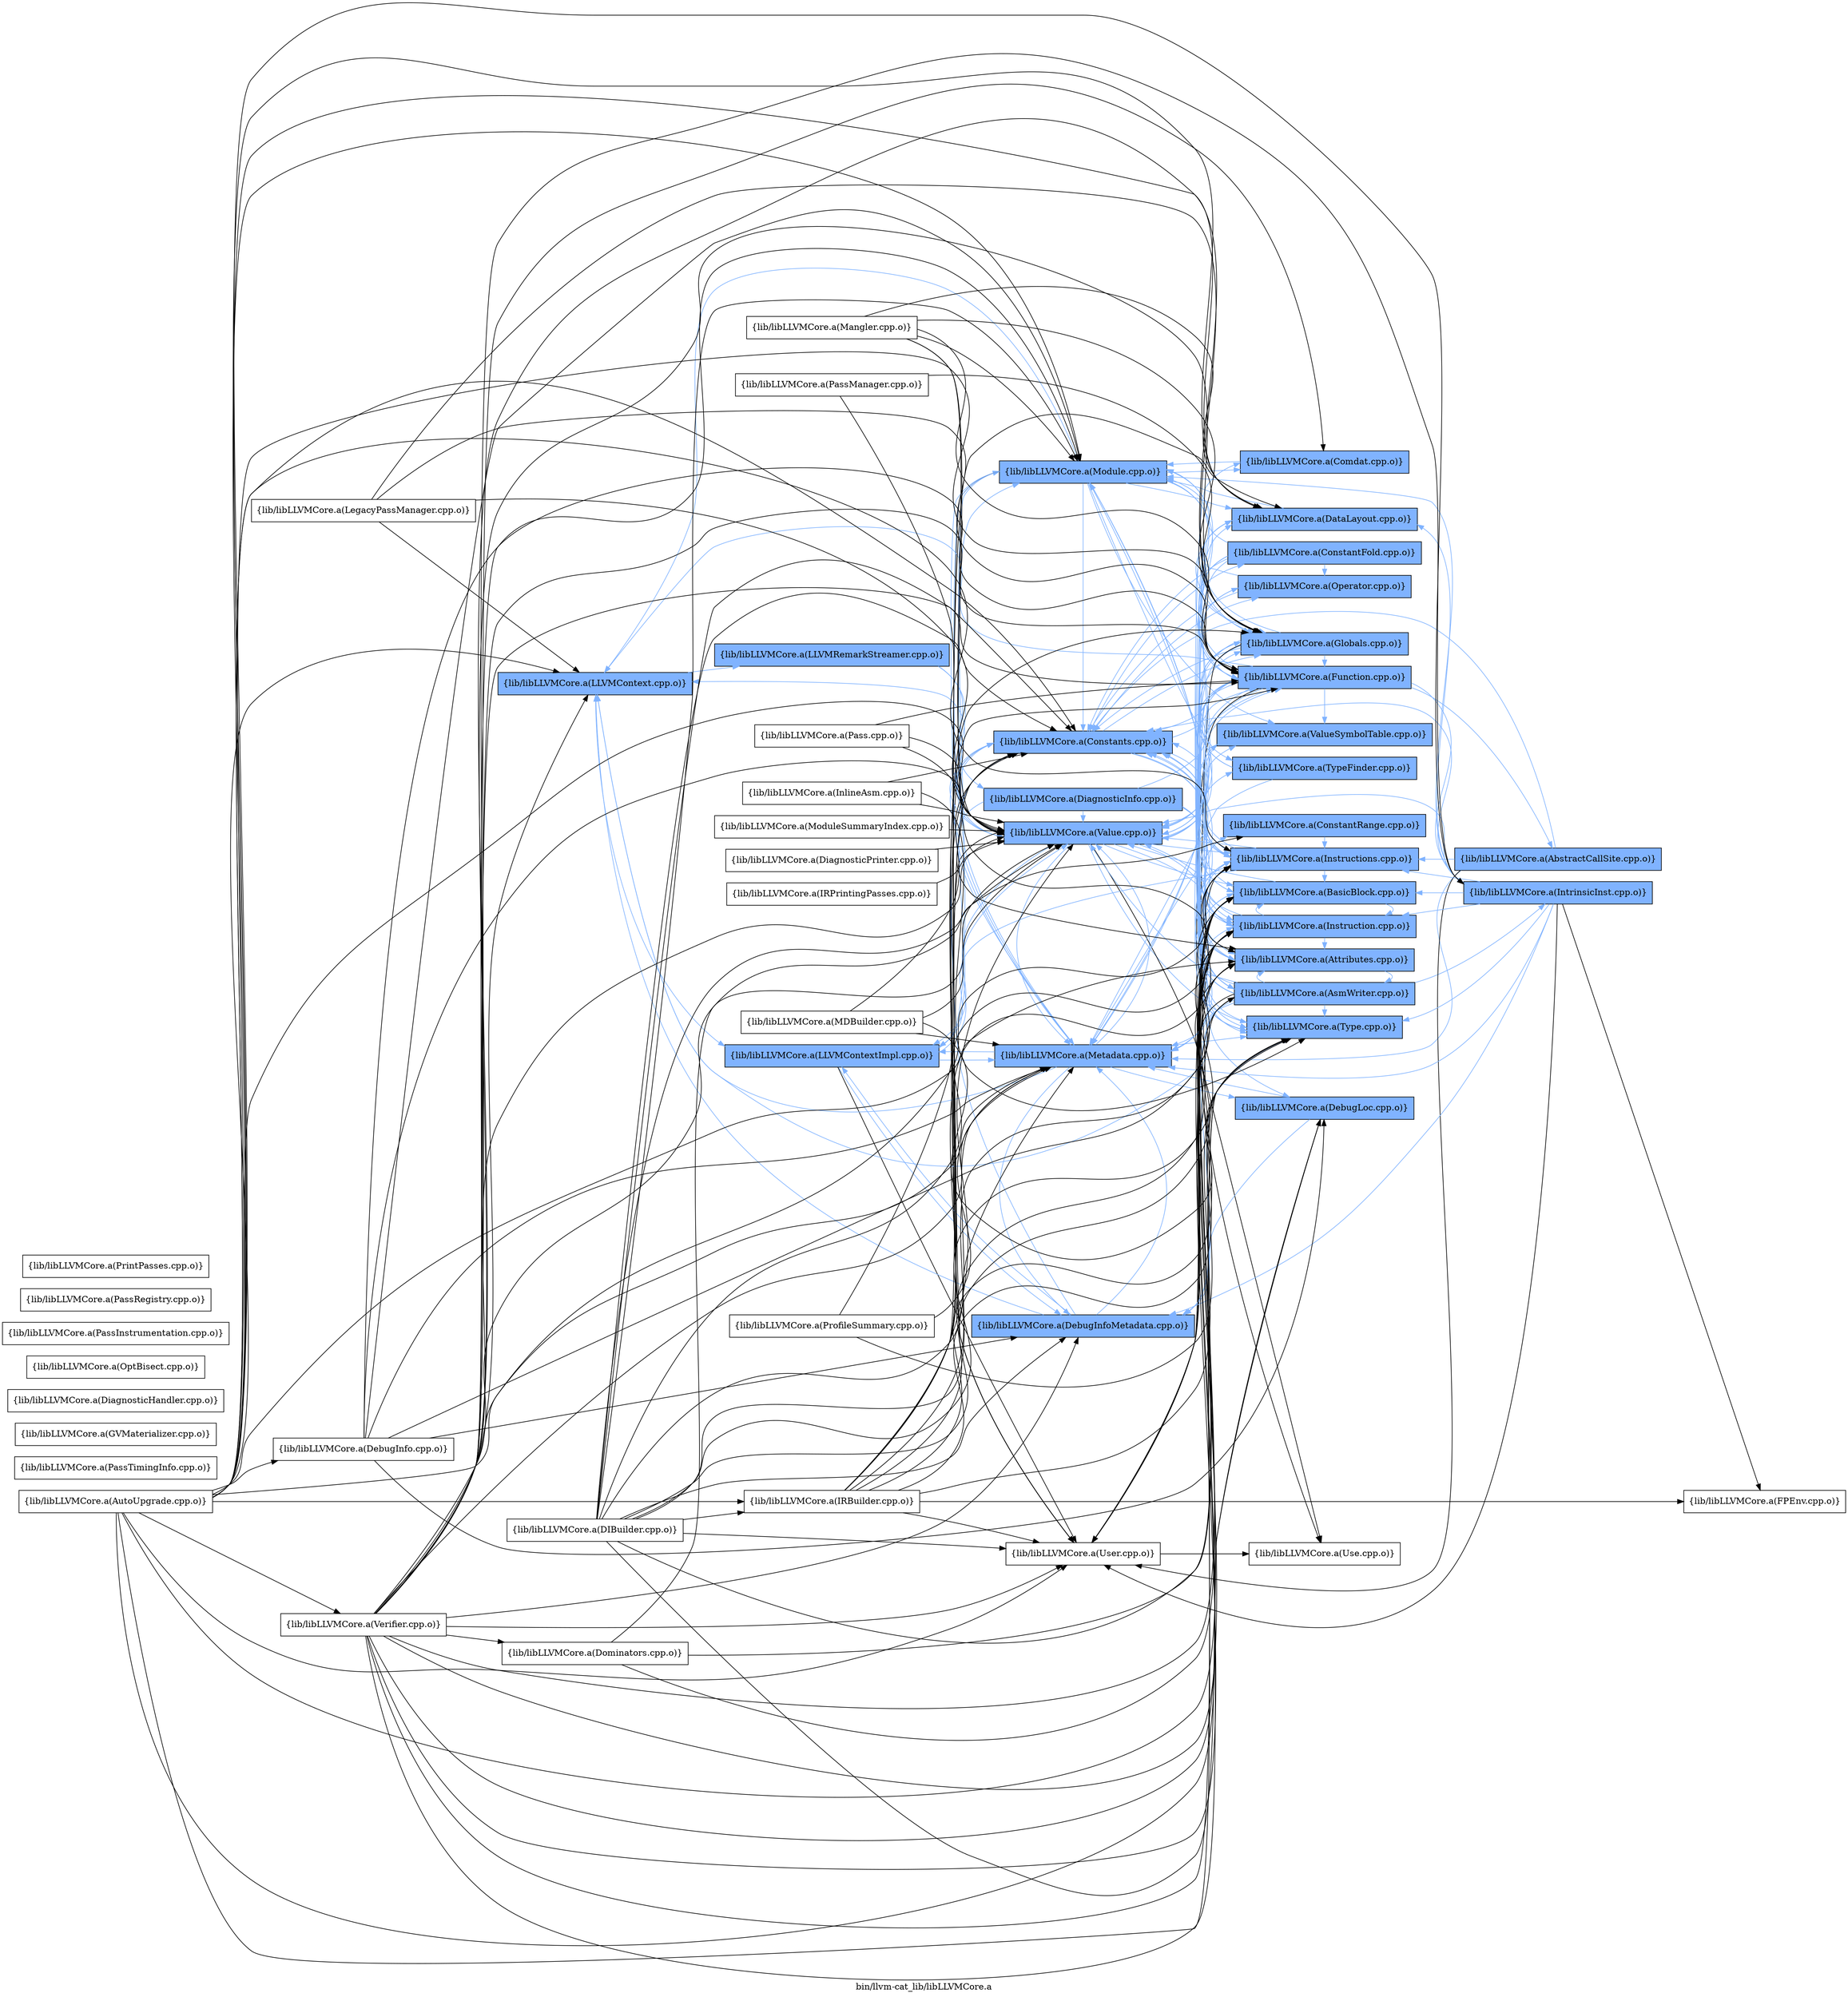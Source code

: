 digraph "bin/llvm-cat_lib/libLLVMCore.a" {
	label="bin/llvm-cat_lib/libLLVMCore.a";
	rankdir=LR;
	{ rank=same; Node0x55adaf426948;  }
	{ rank=same; Node0x55adaf425048; Node0x55adaf424e18;  }
	{ rank=same; Node0x55adaf4279d8; Node0x55adaf4217b8; Node0x55adaf4283d8; Node0x55adaf4286a8; Node0x55adaf422708; Node0x55adaf421f38; Node0x55adaf421128;  }
	{ rank=same; Node0x55adaf427d48; Node0x55adaf422de8; Node0x55adaf424058; Node0x55adaf422c58; Node0x55adaf422078; Node0x55adaf4267b8; Node0x55adaf425f98; Node0x55adaf4281f8; Node0x55adaf420958; Node0x55adaf429418; Node0x55adaf4275c8; Node0x55adaf425e08; Node0x55adaf422b18; Node0x55adaf426588; Node0x55adaf420228; Node0x55adaf41fd78; Node0x55adaf421268;  }
	{ rank=same; Node0x55adaf422168; Node0x55adaf426718;  }
	{ rank=same; Node0x55adaf426948;  }
	{ rank=same; Node0x55adaf425048; Node0x55adaf424e18;  }
	{ rank=same; Node0x55adaf4279d8; Node0x55adaf4217b8; Node0x55adaf4283d8; Node0x55adaf4286a8; Node0x55adaf422708; Node0x55adaf421f38; Node0x55adaf421128;  }
	{ rank=same; Node0x55adaf427d48; Node0x55adaf422de8; Node0x55adaf424058; Node0x55adaf422c58; Node0x55adaf422078; Node0x55adaf4267b8; Node0x55adaf425f98; Node0x55adaf4281f8; Node0x55adaf420958; Node0x55adaf429418; Node0x55adaf4275c8; Node0x55adaf425e08; Node0x55adaf422b18; Node0x55adaf426588; Node0x55adaf420228; Node0x55adaf41fd78; Node0x55adaf421268;  }
	{ rank=same; Node0x55adaf422168; Node0x55adaf426718;  }

	Node0x55adaf426948 [shape=record,shape=box,group=1,style=filled,fillcolor="0.600000 0.5 1",label="{lib/libLLVMCore.a(LLVMContext.cpp.o)}"];
	Node0x55adaf426948 -> Node0x55adaf425048[color="0.600000 0.5 1"];
	Node0x55adaf426948 -> Node0x55adaf424e18[color="0.600000 0.5 1"];
	Node0x55adaf4286a8 [shape=record,shape=box,group=1,style=filled,fillcolor="0.600000 0.5 1",label="{lib/libLLVMCore.a(Module.cpp.o)}"];
	Node0x55adaf4286a8 -> Node0x55adaf429418[color="0.600000 0.5 1"];
	Node0x55adaf4286a8 -> Node0x55adaf4279d8[color="0.600000 0.5 1"];
	Node0x55adaf4286a8 -> Node0x55adaf4275c8[color="0.600000 0.5 1"];
	Node0x55adaf4286a8 -> Node0x55adaf422de8[color="0.600000 0.5 1"];
	Node0x55adaf4286a8 -> Node0x55adaf424058[color="0.600000 0.5 1"];
	Node0x55adaf4286a8 -> Node0x55adaf426948[color="0.600000 0.5 1"];
	Node0x55adaf4286a8 -> Node0x55adaf4283d8[color="0.600000 0.5 1"];
	Node0x55adaf4286a8 -> Node0x55adaf425f98[color="0.600000 0.5 1"];
	Node0x55adaf4286a8 -> Node0x55adaf425e08[color="0.600000 0.5 1"];
	Node0x55adaf4286a8 -> Node0x55adaf422708;
	Node0x55adaf4286a8 -> Node0x55adaf421f38[color="0.600000 0.5 1"];
	Node0x55adaf4286a8 -> Node0x55adaf422b18[color="0.600000 0.5 1"];
	Node0x55adaf4258b8 [shape=record,shape=box,group=0,label="{lib/libLLVMCore.a(PassTimingInfo.cpp.o)}"];
	Node0x55adaf420228 [shape=record,shape=box,group=1,style=filled,fillcolor="0.600000 0.5 1",label="{lib/libLLVMCore.a(Attributes.cpp.o)}"];
	Node0x55adaf420228 -> Node0x55adaf421268[color="0.600000 0.5 1"];
	Node0x55adaf420228 -> Node0x55adaf422de8[color="0.600000 0.5 1"];
	Node0x55adaf41f5a8 [shape=record,shape=box,group=0,label="{lib/libLLVMCore.a(AutoUpgrade.cpp.o)}"];
	Node0x55adaf41f5a8 -> Node0x55adaf420228;
	Node0x55adaf41f5a8 -> Node0x55adaf41fd78;
	Node0x55adaf41f5a8 -> Node0x55adaf4279d8;
	Node0x55adaf41f5a8 -> Node0x55adaf4275c8;
	Node0x55adaf41f5a8 -> Node0x55adaf4266c8;
	Node0x55adaf41f5a8 -> Node0x55adaf422de8;
	Node0x55adaf41f5a8 -> Node0x55adaf424058;
	Node0x55adaf41f5a8 -> Node0x55adaf423478;
	Node0x55adaf41f5a8 -> Node0x55adaf422c58;
	Node0x55adaf41f5a8 -> Node0x55adaf422078;
	Node0x55adaf41f5a8 -> Node0x55adaf426718;
	Node0x55adaf41f5a8 -> Node0x55adaf426948;
	Node0x55adaf41f5a8 -> Node0x55adaf4283d8;
	Node0x55adaf41f5a8 -> Node0x55adaf4286a8;
	Node0x55adaf41f5a8 -> Node0x55adaf425f98;
	Node0x55adaf41f5a8 -> Node0x55adaf422708;
	Node0x55adaf41f5a8 -> Node0x55adaf421f38;
	Node0x55adaf41f5a8 -> Node0x55adaf423838;
	Node0x55adaf41fd78 [shape=record,shape=box,group=1,style=filled,fillcolor="0.600000 0.5 1",label="{lib/libLLVMCore.a(BasicBlock.cpp.o)}"];
	Node0x55adaf41fd78 -> Node0x55adaf4279d8[color="0.600000 0.5 1"];
	Node0x55adaf41fd78 -> Node0x55adaf422c58[color="0.600000 0.5 1"];
	Node0x55adaf41fd78 -> Node0x55adaf4283d8[color="0.600000 0.5 1"];
	Node0x55adaf41fd78 -> Node0x55adaf425f98[color="0.600000 0.5 1"];
	Node0x55adaf41fd78 -> Node0x55adaf422708;
	Node0x55adaf41fd78 -> Node0x55adaf421f38[color="0.600000 0.5 1"];
	Node0x55adaf41fd78 -> Node0x55adaf422b18[color="0.600000 0.5 1"];
	Node0x55adaf4281f8 [shape=record,shape=box,group=1,style=filled,fillcolor="0.600000 0.5 1",label="{lib/libLLVMCore.a(ConstantRange.cpp.o)}"];
	Node0x55adaf4281f8 -> Node0x55adaf422078[color="0.600000 0.5 1"];
	Node0x55adaf4279d8 [shape=record,shape=box,group=1,style=filled,fillcolor="0.600000 0.5 1",label="{lib/libLLVMCore.a(Constants.cpp.o)}"];
	Node0x55adaf4279d8 -> Node0x55adaf427d48[color="0.600000 0.5 1"];
	Node0x55adaf4279d8 -> Node0x55adaf422de8[color="0.600000 0.5 1"];
	Node0x55adaf4279d8 -> Node0x55adaf424058[color="0.600000 0.5 1"];
	Node0x55adaf4279d8 -> Node0x55adaf422c58[color="0.600000 0.5 1"];
	Node0x55adaf4279d8 -> Node0x55adaf422078[color="0.600000 0.5 1"];
	Node0x55adaf4279d8 -> Node0x55adaf4267b8[color="0.600000 0.5 1"];
	Node0x55adaf4279d8 -> Node0x55adaf425f98[color="0.600000 0.5 1"];
	Node0x55adaf4279d8 -> Node0x55adaf422708;
	Node0x55adaf4279d8 -> Node0x55adaf421f38[color="0.600000 0.5 1"];
	Node0x55adaf4275c8 [shape=record,shape=box,group=1,style=filled,fillcolor="0.600000 0.5 1",label="{lib/libLLVMCore.a(DataLayout.cpp.o)}"];
	Node0x55adaf4275c8 -> Node0x55adaf424058[color="0.600000 0.5 1"];
	Node0x55adaf4275c8 -> Node0x55adaf4286a8[color="0.600000 0.5 1"];
	Node0x55adaf4275c8 -> Node0x55adaf425f98[color="0.600000 0.5 1"];
	Node0x55adaf4266c8 [shape=record,shape=box,group=0,label="{lib/libLLVMCore.a(DebugInfo.cpp.o)}"];
	Node0x55adaf4266c8 -> Node0x55adaf4217b8;
	Node0x55adaf4266c8 -> Node0x55adaf420958;
	Node0x55adaf4266c8 -> Node0x55adaf422de8;
	Node0x55adaf4266c8 -> Node0x55adaf422c58;
	Node0x55adaf4266c8 -> Node0x55adaf4283d8;
	Node0x55adaf4266c8 -> Node0x55adaf4286a8;
	Node0x55adaf4266c8 -> Node0x55adaf421f38;
	Node0x55adaf4217b8 [shape=record,shape=box,group=1,style=filled,fillcolor="0.600000 0.5 1",label="{lib/libLLVMCore.a(DebugInfoMetadata.cpp.o)}"];
	Node0x55adaf4217b8 -> Node0x55adaf4279d8[color="0.600000 0.5 1"];
	Node0x55adaf4217b8 -> Node0x55adaf426948[color="0.600000 0.5 1"];
	Node0x55adaf4217b8 -> Node0x55adaf425048[color="0.600000 0.5 1"];
	Node0x55adaf4217b8 -> Node0x55adaf4283d8[color="0.600000 0.5 1"];
	Node0x55adaf4217b8 -> Node0x55adaf425f98[color="0.600000 0.5 1"];
	Node0x55adaf420958 [shape=record,shape=box,group=1,style=filled,fillcolor="0.600000 0.5 1",label="{lib/libLLVMCore.a(DebugLoc.cpp.o)}"];
	Node0x55adaf420958 -> Node0x55adaf4217b8[color="0.600000 0.5 1"];
	Node0x55adaf420958 -> Node0x55adaf4283d8[color="0.600000 0.5 1"];
	Node0x55adaf422de8 [shape=record,shape=box,group=1,style=filled,fillcolor="0.600000 0.5 1",label="{lib/libLLVMCore.a(Function.cpp.o)}"];
	Node0x55adaf422de8 -> Node0x55adaf420228[color="0.600000 0.5 1"];
	Node0x55adaf422de8 -> Node0x55adaf41fd78[color="0.600000 0.5 1"];
	Node0x55adaf422de8 -> Node0x55adaf4279d8[color="0.600000 0.5 1"];
	Node0x55adaf422de8 -> Node0x55adaf4275c8[color="0.600000 0.5 1"];
	Node0x55adaf422de8 -> Node0x55adaf422168[color="0.600000 0.5 1"];
	Node0x55adaf422de8 -> Node0x55adaf422078[color="0.600000 0.5 1"];
	Node0x55adaf422de8 -> Node0x55adaf426718[color="0.600000 0.5 1"];
	Node0x55adaf422de8 -> Node0x55adaf426948[color="0.600000 0.5 1"];
	Node0x55adaf422de8 -> Node0x55adaf4283d8[color="0.600000 0.5 1"];
	Node0x55adaf422de8 -> Node0x55adaf4286a8[color="0.600000 0.5 1"];
	Node0x55adaf422de8 -> Node0x55adaf425f98[color="0.600000 0.5 1"];
	Node0x55adaf422de8 -> Node0x55adaf422708;
	Node0x55adaf422de8 -> Node0x55adaf421f38[color="0.600000 0.5 1"];
	Node0x55adaf422de8 -> Node0x55adaf422b18[color="0.600000 0.5 1"];
	Node0x55adaf422578 [shape=record,shape=box,group=0,label="{lib/libLLVMCore.a(GVMaterializer.cpp.o)}"];
	Node0x55adaf424058 [shape=record,shape=box,group=1,style=filled,fillcolor="0.600000 0.5 1",label="{lib/libLLVMCore.a(Globals.cpp.o)}"];
	Node0x55adaf424058 -> Node0x55adaf4279d8[color="0.600000 0.5 1"];
	Node0x55adaf424058 -> Node0x55adaf422de8[color="0.600000 0.5 1"];
	Node0x55adaf424058 -> Node0x55adaf4283d8[color="0.600000 0.5 1"];
	Node0x55adaf424058 -> Node0x55adaf4286a8[color="0.600000 0.5 1"];
	Node0x55adaf424058 -> Node0x55adaf425f98[color="0.600000 0.5 1"];
	Node0x55adaf424058 -> Node0x55adaf422708;
	Node0x55adaf424058 -> Node0x55adaf421f38[color="0.600000 0.5 1"];
	Node0x55adaf425548 [shape=record,shape=box,group=0,label="{lib/libLLVMCore.a(InlineAsm.cpp.o)}"];
	Node0x55adaf425548 -> Node0x55adaf4279d8;
	Node0x55adaf425548 -> Node0x55adaf425f98;
	Node0x55adaf425548 -> Node0x55adaf421f38;
	Node0x55adaf422c58 [shape=record,shape=box,group=1,style=filled,fillcolor="0.600000 0.5 1",label="{lib/libLLVMCore.a(Instruction.cpp.o)}"];
	Node0x55adaf422c58 -> Node0x55adaf420228[color="0.600000 0.5 1"];
	Node0x55adaf422c58 -> Node0x55adaf41fd78[color="0.600000 0.5 1"];
	Node0x55adaf422c58 -> Node0x55adaf4279d8[color="0.600000 0.5 1"];
	Node0x55adaf422c58 -> Node0x55adaf422078[color="0.600000 0.5 1"];
	Node0x55adaf422c58 -> Node0x55adaf4283d8[color="0.600000 0.5 1"];
	Node0x55adaf422c58 -> Node0x55adaf422708;
	Node0x55adaf422c58 -> Node0x55adaf421f38[color="0.600000 0.5 1"];
	Node0x55adaf422078 [shape=record,shape=box,group=1,style=filled,fillcolor="0.600000 0.5 1",label="{lib/libLLVMCore.a(Instructions.cpp.o)}"];
	Node0x55adaf422078 -> Node0x55adaf420228[color="0.600000 0.5 1"];
	Node0x55adaf422078 -> Node0x55adaf41fd78[color="0.600000 0.5 1"];
	Node0x55adaf422078 -> Node0x55adaf4279d8[color="0.600000 0.5 1"];
	Node0x55adaf422078 -> Node0x55adaf4275c8[color="0.600000 0.5 1"];
	Node0x55adaf422078 -> Node0x55adaf422de8[color="0.600000 0.5 1"];
	Node0x55adaf422078 -> Node0x55adaf422c58[color="0.600000 0.5 1"];
	Node0x55adaf422078 -> Node0x55adaf425048[color="0.600000 0.5 1"];
	Node0x55adaf422078 -> Node0x55adaf4283d8[color="0.600000 0.5 1"];
	Node0x55adaf422078 -> Node0x55adaf4286a8[color="0.600000 0.5 1"];
	Node0x55adaf422078 -> Node0x55adaf425f98[color="0.600000 0.5 1"];
	Node0x55adaf422078 -> Node0x55adaf422708;
	Node0x55adaf422078 -> Node0x55adaf421f38[color="0.600000 0.5 1"];
	Node0x55adaf4283d8 [shape=record,shape=box,group=1,style=filled,fillcolor="0.600000 0.5 1",label="{lib/libLLVMCore.a(Metadata.cpp.o)}"];
	Node0x55adaf4283d8 -> Node0x55adaf4281f8[color="0.600000 0.5 1"];
	Node0x55adaf4283d8 -> Node0x55adaf4279d8[color="0.600000 0.5 1"];
	Node0x55adaf4283d8 -> Node0x55adaf4217b8[color="0.600000 0.5 1"];
	Node0x55adaf4283d8 -> Node0x55adaf420958[color="0.600000 0.5 1"];
	Node0x55adaf4283d8 -> Node0x55adaf426948[color="0.600000 0.5 1"];
	Node0x55adaf4283d8 -> Node0x55adaf425048[color="0.600000 0.5 1"];
	Node0x55adaf4283d8 -> Node0x55adaf4286a8[color="0.600000 0.5 1"];
	Node0x55adaf4283d8 -> Node0x55adaf425f98[color="0.600000 0.5 1"];
	Node0x55adaf4283d8 -> Node0x55adaf421f38[color="0.600000 0.5 1"];
	Node0x55adaf426d58 [shape=record,shape=box,group=0,label="{lib/libLLVMCore.a(ModuleSummaryIndex.cpp.o)}"];
	Node0x55adaf426d58 -> Node0x55adaf421f38;
	Node0x55adaf425f98 [shape=record,shape=box,group=1,style=filled,fillcolor="0.600000 0.5 1",label="{lib/libLLVMCore.a(Type.cpp.o)}"];
	Node0x55adaf425f98 -> Node0x55adaf4279d8[color="0.600000 0.5 1"];
	Node0x55adaf422708 [shape=record,shape=box,group=0,label="{lib/libLLVMCore.a(User.cpp.o)}"];
	Node0x55adaf422708 -> Node0x55adaf426588;
	Node0x55adaf421f38 [shape=record,shape=box,group=1,style=filled,fillcolor="0.600000 0.5 1",label="{lib/libLLVMCore.a(Value.cpp.o)}"];
	Node0x55adaf421f38 -> Node0x55adaf420228[color="0.600000 0.5 1"];
	Node0x55adaf421f38 -> Node0x55adaf41fd78[color="0.600000 0.5 1"];
	Node0x55adaf421f38 -> Node0x55adaf4279d8[color="0.600000 0.5 1"];
	Node0x55adaf421f38 -> Node0x55adaf4275c8[color="0.600000 0.5 1"];
	Node0x55adaf421f38 -> Node0x55adaf422de8[color="0.600000 0.5 1"];
	Node0x55adaf421f38 -> Node0x55adaf424058[color="0.600000 0.5 1"];
	Node0x55adaf421f38 -> Node0x55adaf422c58[color="0.600000 0.5 1"];
	Node0x55adaf421f38 -> Node0x55adaf422078[color="0.600000 0.5 1"];
	Node0x55adaf421f38 -> Node0x55adaf426948[color="0.600000 0.5 1"];
	Node0x55adaf421f38 -> Node0x55adaf425048[color="0.600000 0.5 1"];
	Node0x55adaf421f38 -> Node0x55adaf4283d8[color="0.600000 0.5 1"];
	Node0x55adaf421f38 -> Node0x55adaf425f98[color="0.600000 0.5 1"];
	Node0x55adaf421f38 -> Node0x55adaf426588;
	Node0x55adaf421f38 -> Node0x55adaf422708;
	Node0x55adaf421f38 -> Node0x55adaf422b18[color="0.600000 0.5 1"];
	Node0x55adaf423838 [shape=record,shape=box,group=0,label="{lib/libLLVMCore.a(Verifier.cpp.o)}"];
	Node0x55adaf423838 -> Node0x55adaf421268;
	Node0x55adaf423838 -> Node0x55adaf420228;
	Node0x55adaf423838 -> Node0x55adaf41fd78;
	Node0x55adaf423838 -> Node0x55adaf429418;
	Node0x55adaf423838 -> Node0x55adaf4281f8;
	Node0x55adaf423838 -> Node0x55adaf4279d8;
	Node0x55adaf423838 -> Node0x55adaf4275c8;
	Node0x55adaf423838 -> Node0x55adaf4217b8;
	Node0x55adaf423838 -> Node0x55adaf420958;
	Node0x55adaf423838 -> Node0x55adaf422de8;
	Node0x55adaf423838 -> Node0x55adaf424058;
	Node0x55adaf423838 -> Node0x55adaf422c58;
	Node0x55adaf423838 -> Node0x55adaf422078;
	Node0x55adaf423838 -> Node0x55adaf426718;
	Node0x55adaf423838 -> Node0x55adaf426948;
	Node0x55adaf423838 -> Node0x55adaf4283d8;
	Node0x55adaf423838 -> Node0x55adaf4286a8;
	Node0x55adaf423838 -> Node0x55adaf425f98;
	Node0x55adaf423838 -> Node0x55adaf422708;
	Node0x55adaf423838 -> Node0x55adaf421f38;
	Node0x55adaf423838 -> Node0x55adaf4242d8;
	Node0x55adaf426718 [shape=record,shape=box,group=1,style=filled,fillcolor="0.600000 0.5 1",label="{lib/libLLVMCore.a(IntrinsicInst.cpp.o)}"];
	Node0x55adaf426718 -> Node0x55adaf41fd78[color="0.600000 0.5 1"];
	Node0x55adaf426718 -> Node0x55adaf4279d8[color="0.600000 0.5 1"];
	Node0x55adaf426718 -> Node0x55adaf4275c8[color="0.600000 0.5 1"];
	Node0x55adaf426718 -> Node0x55adaf4217b8[color="0.600000 0.5 1"];
	Node0x55adaf426718 -> Node0x55adaf425318;
	Node0x55adaf426718 -> Node0x55adaf422c58[color="0.600000 0.5 1"];
	Node0x55adaf426718 -> Node0x55adaf422078[color="0.600000 0.5 1"];
	Node0x55adaf426718 -> Node0x55adaf4283d8[color="0.600000 0.5 1"];
	Node0x55adaf426718 -> Node0x55adaf4286a8[color="0.600000 0.5 1"];
	Node0x55adaf426718 -> Node0x55adaf425f98[color="0.600000 0.5 1"];
	Node0x55adaf426718 -> Node0x55adaf422708;
	Node0x55adaf426718 -> Node0x55adaf421f38[color="0.600000 0.5 1"];
	Node0x55adaf429418 [shape=record,shape=box,group=1,style=filled,fillcolor="0.600000 0.5 1",label="{lib/libLLVMCore.a(Comdat.cpp.o)}"];
	Node0x55adaf429418 -> Node0x55adaf4286a8[color="0.600000 0.5 1"];
	Node0x55adaf4267b8 [shape=record,shape=box,group=1,style=filled,fillcolor="0.600000 0.5 1",label="{lib/libLLVMCore.a(Operator.cpp.o)}"];
	Node0x55adaf4267b8 -> Node0x55adaf4279d8[color="0.600000 0.5 1"];
	Node0x55adaf4267b8 -> Node0x55adaf4275c8[color="0.600000 0.5 1"];
	Node0x55adaf4267b8 -> Node0x55adaf425f98[color="0.600000 0.5 1"];
	Node0x55adaf426588 [shape=record,shape=box,group=0,label="{lib/libLLVMCore.a(Use.cpp.o)}"];
	Node0x55adaf421268 [shape=record,shape=box,group=1,style=filled,fillcolor="0.600000 0.5 1",label="{lib/libLLVMCore.a(AsmWriter.cpp.o)}"];
	Node0x55adaf421268 -> Node0x55adaf420228[color="0.600000 0.5 1"];
	Node0x55adaf421268 -> Node0x55adaf41fd78[color="0.600000 0.5 1"];
	Node0x55adaf421268 -> Node0x55adaf429418[color="0.600000 0.5 1"];
	Node0x55adaf421268 -> Node0x55adaf4279d8[color="0.600000 0.5 1"];
	Node0x55adaf421268 -> Node0x55adaf4217b8[color="0.600000 0.5 1"];
	Node0x55adaf421268 -> Node0x55adaf422de8[color="0.600000 0.5 1"];
	Node0x55adaf421268 -> Node0x55adaf424058[color="0.600000 0.5 1"];
	Node0x55adaf421268 -> Node0x55adaf422c58[color="0.600000 0.5 1"];
	Node0x55adaf421268 -> Node0x55adaf422078[color="0.600000 0.5 1"];
	Node0x55adaf421268 -> Node0x55adaf426718[color="0.600000 0.5 1"];
	Node0x55adaf421268 -> Node0x55adaf426948[color="0.600000 0.5 1"];
	Node0x55adaf421268 -> Node0x55adaf4283d8[color="0.600000 0.5 1"];
	Node0x55adaf421268 -> Node0x55adaf4286a8[color="0.600000 0.5 1"];
	Node0x55adaf421268 -> Node0x55adaf4267b8[color="0.600000 0.5 1"];
	Node0x55adaf421268 -> Node0x55adaf425f98[color="0.600000 0.5 1"];
	Node0x55adaf421268 -> Node0x55adaf425e08[color="0.600000 0.5 1"];
	Node0x55adaf421268 -> Node0x55adaf426588;
	Node0x55adaf421268 -> Node0x55adaf422708;
	Node0x55adaf421268 -> Node0x55adaf421f38[color="0.600000 0.5 1"];
	Node0x55adaf425e08 [shape=record,shape=box,group=1,style=filled,fillcolor="0.600000 0.5 1",label="{lib/libLLVMCore.a(TypeFinder.cpp.o)}"];
	Node0x55adaf425e08 -> Node0x55adaf422de8[color="0.600000 0.5 1"];
	Node0x55adaf425e08 -> Node0x55adaf424058[color="0.600000 0.5 1"];
	Node0x55adaf425e08 -> Node0x55adaf4283d8[color="0.600000 0.5 1"];
	Node0x55adaf423478 [shape=record,shape=box,group=0,label="{lib/libLLVMCore.a(IRBuilder.cpp.o)}"];
	Node0x55adaf423478 -> Node0x55adaf420228;
	Node0x55adaf423478 -> Node0x55adaf41fd78;
	Node0x55adaf423478 -> Node0x55adaf4279d8;
	Node0x55adaf423478 -> Node0x55adaf4275c8;
	Node0x55adaf423478 -> Node0x55adaf422de8;
	Node0x55adaf423478 -> Node0x55adaf424058;
	Node0x55adaf423478 -> Node0x55adaf425318;
	Node0x55adaf423478 -> Node0x55adaf422c58;
	Node0x55adaf423478 -> Node0x55adaf422078;
	Node0x55adaf423478 -> Node0x55adaf4283d8;
	Node0x55adaf423478 -> Node0x55adaf425f98;
	Node0x55adaf423478 -> Node0x55adaf422708;
	Node0x55adaf423478 -> Node0x55adaf421f38;
	Node0x55adaf422b18 [shape=record,shape=box,group=1,style=filled,fillcolor="0.600000 0.5 1",label="{lib/libLLVMCore.a(ValueSymbolTable.cpp.o)}"];
	Node0x55adaf422b18 -> Node0x55adaf421f38[color="0.600000 0.5 1"];
	Node0x55adaf427d48 [shape=record,shape=box,group=1,style=filled,fillcolor="0.600000 0.5 1",label="{lib/libLLVMCore.a(ConstantFold.cpp.o)}"];
	Node0x55adaf427d48 -> Node0x55adaf4279d8[color="0.600000 0.5 1"];
	Node0x55adaf427d48 -> Node0x55adaf422de8[color="0.600000 0.5 1"];
	Node0x55adaf427d48 -> Node0x55adaf424058[color="0.600000 0.5 1"];
	Node0x55adaf427d48 -> Node0x55adaf422078[color="0.600000 0.5 1"];
	Node0x55adaf427d48 -> Node0x55adaf4286a8[color="0.600000 0.5 1"];
	Node0x55adaf427d48 -> Node0x55adaf4267b8[color="0.600000 0.5 1"];
	Node0x55adaf427d48 -> Node0x55adaf425f98[color="0.600000 0.5 1"];
	Node0x55adaf427d48 -> Node0x55adaf421f38[color="0.600000 0.5 1"];
	Node0x55adaf41fb98 [shape=record,shape=box,group=0,label="{lib/libLLVMCore.a(DIBuilder.cpp.o)}"];
	Node0x55adaf41fb98 -> Node0x55adaf420228;
	Node0x55adaf41fb98 -> Node0x55adaf41fd78;
	Node0x55adaf41fb98 -> Node0x55adaf4279d8;
	Node0x55adaf41fb98 -> Node0x55adaf4217b8;
	Node0x55adaf41fb98 -> Node0x55adaf420958;
	Node0x55adaf41fb98 -> Node0x55adaf422de8;
	Node0x55adaf41fb98 -> Node0x55adaf423478;
	Node0x55adaf41fb98 -> Node0x55adaf422c58;
	Node0x55adaf41fb98 -> Node0x55adaf422078;
	Node0x55adaf41fb98 -> Node0x55adaf4283d8;
	Node0x55adaf41fb98 -> Node0x55adaf4286a8;
	Node0x55adaf41fb98 -> Node0x55adaf425f98;
	Node0x55adaf41fb98 -> Node0x55adaf422708;
	Node0x55adaf41fb98 -> Node0x55adaf421f38;
	Node0x55adaf425048 [shape=record,shape=box,group=1,style=filled,fillcolor="0.600000 0.5 1",label="{lib/libLLVMCore.a(LLVMContextImpl.cpp.o)}"];
	Node0x55adaf425048 -> Node0x55adaf4279d8[color="0.600000 0.5 1"];
	Node0x55adaf425048 -> Node0x55adaf4217b8[color="0.600000 0.5 1"];
	Node0x55adaf425048 -> Node0x55adaf4283d8[color="0.600000 0.5 1"];
	Node0x55adaf425048 -> Node0x55adaf4286a8[color="0.600000 0.5 1"];
	Node0x55adaf425048 -> Node0x55adaf422708;
	Node0x55adaf425048 -> Node0x55adaf421f38[color="0.600000 0.5 1"];
	Node0x55adaf421128 [shape=record,shape=box,group=1,style=filled,fillcolor="0.600000 0.5 1",label="{lib/libLLVMCore.a(DiagnosticInfo.cpp.o)}"];
	Node0x55adaf421128 -> Node0x55adaf421268[color="0.600000 0.5 1"];
	Node0x55adaf421128 -> Node0x55adaf420958[color="0.600000 0.5 1"];
	Node0x55adaf421128 -> Node0x55adaf422de8[color="0.600000 0.5 1"];
	Node0x55adaf421128 -> Node0x55adaf422c58[color="0.600000 0.5 1"];
	Node0x55adaf421128 -> Node0x55adaf4283d8[color="0.600000 0.5 1"];
	Node0x55adaf421128 -> Node0x55adaf421f38[color="0.600000 0.5 1"];
	Node0x55adaf422168 [shape=record,shape=box,group=1,style=filled,fillcolor="0.600000 0.5 1",label="{lib/libLLVMCore.a(AbstractCallSite.cpp.o)}"];
	Node0x55adaf422168 -> Node0x55adaf4279d8[color="0.600000 0.5 1"];
	Node0x55adaf422168 -> Node0x55adaf422078[color="0.600000 0.5 1"];
	Node0x55adaf422168 -> Node0x55adaf4283d8[color="0.600000 0.5 1"];
	Node0x55adaf422168 -> Node0x55adaf422708;
	Node0x55adaf425318 [shape=record,shape=box,group=0,label="{lib/libLLVMCore.a(FPEnv.cpp.o)}"];
	Node0x55adaf424e18 [shape=record,shape=box,group=1,style=filled,fillcolor="0.600000 0.5 1",label="{lib/libLLVMCore.a(LLVMRemarkStreamer.cpp.o)}"];
	Node0x55adaf424e18 -> Node0x55adaf421128[color="0.600000 0.5 1"];
	Node0x55adaf424e18 -> Node0x55adaf421f38[color="0.600000 0.5 1"];
	Node0x55adaf4261c8 [shape=record,shape=box,group=0,label="{lib/libLLVMCore.a(DiagnosticPrinter.cpp.o)}"];
	Node0x55adaf4261c8 -> Node0x55adaf421f38;
	Node0x55adaf4248c8 [shape=record,shape=box,group=0,label="{lib/libLLVMCore.a(DiagnosticHandler.cpp.o)}"];
	Node0x55adaf428bf8 [shape=record,shape=box,group=0,label="{lib/libLLVMCore.a(MDBuilder.cpp.o)}"];
	Node0x55adaf428bf8 -> Node0x55adaf4279d8;
	Node0x55adaf428bf8 -> Node0x55adaf4283d8;
	Node0x55adaf428bf8 -> Node0x55adaf425f98;
	Node0x55adaf428bf8 -> Node0x55adaf421f38;
	Node0x55adaf425fe8 [shape=record,shape=box,group=0,label="{lib/libLLVMCore.a(OptBisect.cpp.o)}"];
	Node0x55adaf425228 [shape=record,shape=box,group=0,label="{lib/libLLVMCore.a(PassInstrumentation.cpp.o)}"];
	Node0x55adaf424aa8 [shape=record,shape=box,group=0,label="{lib/libLLVMCore.a(Pass.cpp.o)}"];
	Node0x55adaf424aa8 -> Node0x55adaf420228;
	Node0x55adaf424aa8 -> Node0x55adaf422de8;
	Node0x55adaf424aa8 -> Node0x55adaf421f38;
	Node0x55adaf424738 [shape=record,shape=box,group=0,label="{lib/libLLVMCore.a(IRPrintingPasses.cpp.o)}"];
	Node0x55adaf424738 -> Node0x55adaf421f38;
	Node0x55adaf424e68 [shape=record,shape=box,group=0,label="{lib/libLLVMCore.a(PassRegistry.cpp.o)}"];
	Node0x55adaf4254f8 [shape=record,shape=box,group=0,label="{lib/libLLVMCore.a(PassManager.cpp.o)}"];
	Node0x55adaf4254f8 -> Node0x55adaf424058;
	Node0x55adaf4254f8 -> Node0x55adaf421f38;
	Node0x55adaf425bd8 [shape=record,shape=box,group=0,label="{lib/libLLVMCore.a(LegacyPassManager.cpp.o)}"];
	Node0x55adaf425bd8 -> Node0x55adaf422de8;
	Node0x55adaf425bd8 -> Node0x55adaf424058;
	Node0x55adaf425bd8 -> Node0x55adaf426948;
	Node0x55adaf425bd8 -> Node0x55adaf421f38;
	Node0x55adaf4263f8 [shape=record,shape=box,group=0,label="{lib/libLLVMCore.a(PrintPasses.cpp.o)}"];
	Node0x55adaf425908 [shape=record,shape=box,group=0,label="{lib/libLLVMCore.a(ProfileSummary.cpp.o)}"];
	Node0x55adaf425908 -> Node0x55adaf4279d8;
	Node0x55adaf425908 -> Node0x55adaf4283d8;
	Node0x55adaf425908 -> Node0x55adaf425f98;
	Node0x55adaf4242d8 [shape=record,shape=box,group=0,label="{lib/libLLVMCore.a(Dominators.cpp.o)}"];
	Node0x55adaf4242d8 -> Node0x55adaf41fd78;
	Node0x55adaf4242d8 -> Node0x55adaf422c58;
	Node0x55adaf4242d8 -> Node0x55adaf421f38;
	Node0x55adaf423018 [shape=record,shape=box,group=0,label="{lib/libLLVMCore.a(Mangler.cpp.o)}"];
	Node0x55adaf423018 -> Node0x55adaf420228;
	Node0x55adaf423018 -> Node0x55adaf4275c8;
	Node0x55adaf423018 -> Node0x55adaf422de8;
	Node0x55adaf423018 -> Node0x55adaf424058;
	Node0x55adaf423018 -> Node0x55adaf4286a8;
	Node0x55adaf423018 -> Node0x55adaf421f38;
}
